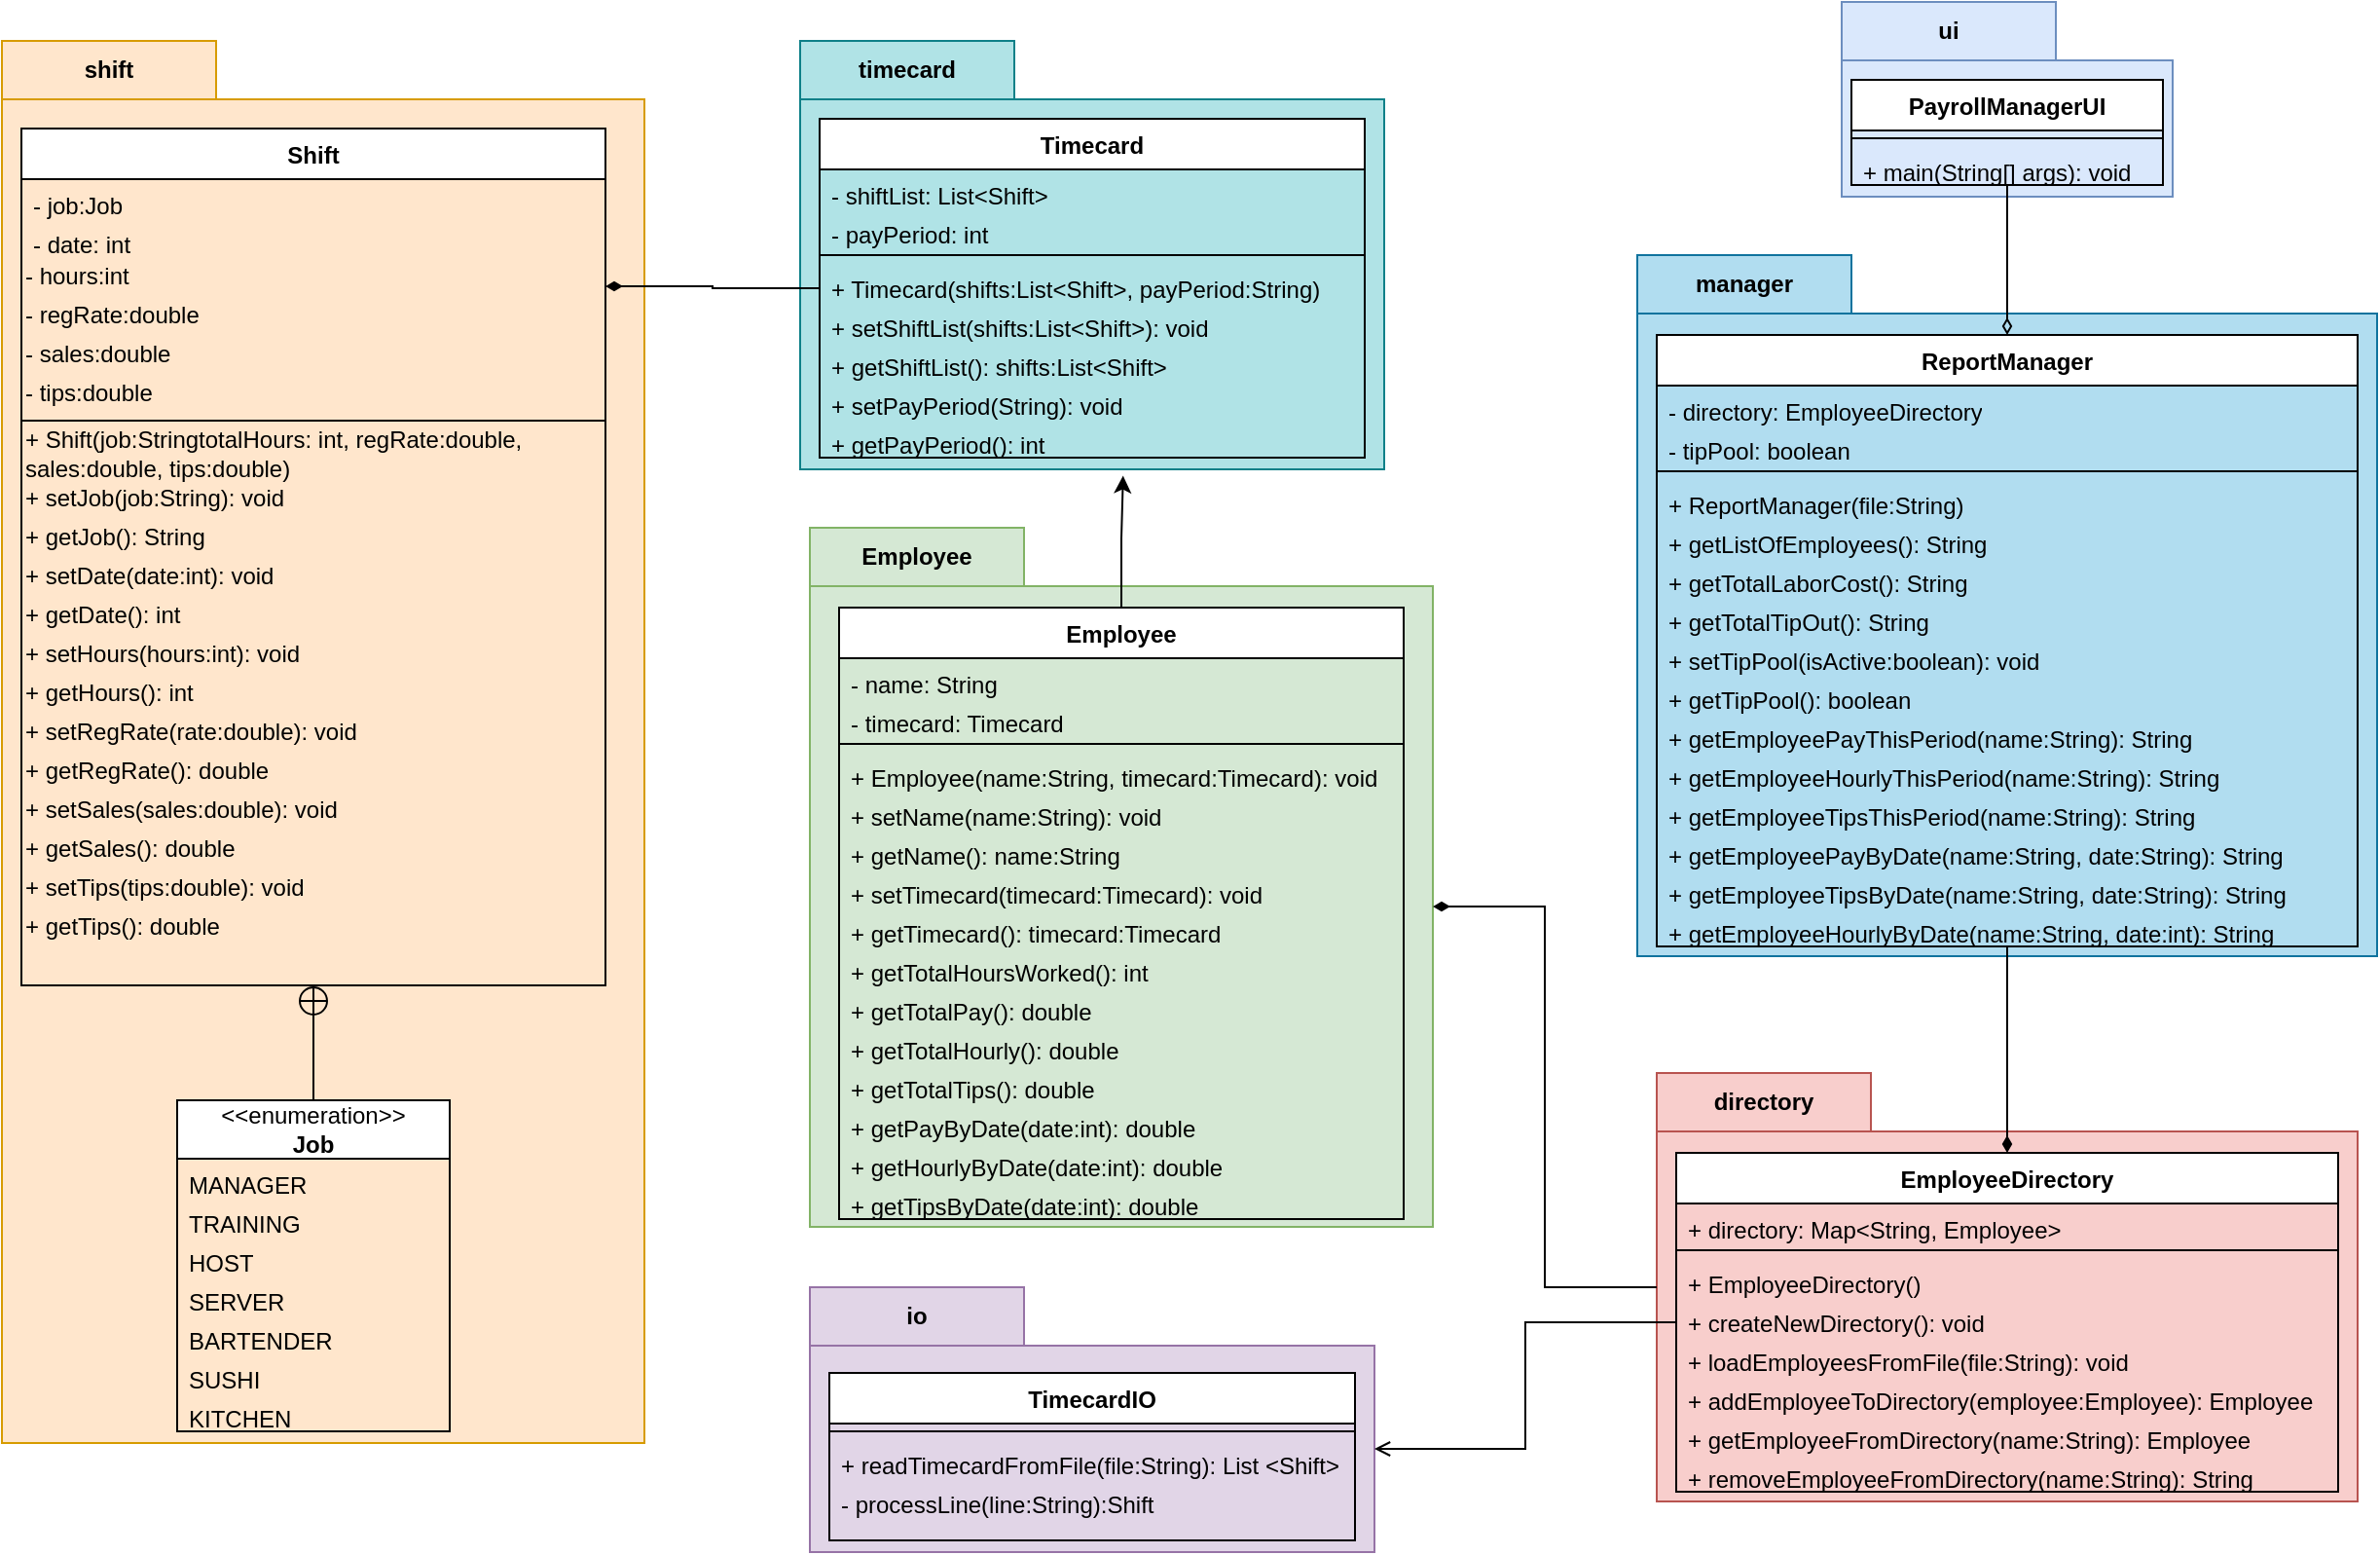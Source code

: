 <mxfile version="26.1.3">
  <diagram id="C5RBs43oDa-KdzZeNtuy" name="Page-1">
    <mxGraphModel grid="1" page="1" gridSize="10" guides="1" tooltips="1" connect="1" arrows="1" fold="1" pageScale="1" pageWidth="1169" pageHeight="827" math="0" shadow="0">
      <root>
        <mxCell id="WIyWlLk6GJQsqaUBKTNV-0" />
        <mxCell id="WIyWlLk6GJQsqaUBKTNV-1" parent="WIyWlLk6GJQsqaUBKTNV-0" />
        <mxCell id="gwBieZVaJKZpb1yfEpAJ-125" value="ui" style="shape=folder;fontStyle=1;tabWidth=110;tabHeight=30;tabPosition=left;html=1;boundedLbl=1;labelInHeader=1;container=1;collapsible=0;recursiveResize=0;whiteSpace=wrap;fillColor=#dae8fc;strokeColor=#6c8ebf;" vertex="1" parent="WIyWlLk6GJQsqaUBKTNV-1">
          <mxGeometry x="955" y="20" width="170" height="100" as="geometry" />
        </mxCell>
        <mxCell id="gwBieZVaJKZpb1yfEpAJ-80" value="PayrollManagerUI" style="swimlane;fontStyle=1;align=center;verticalAlign=top;childLayout=stackLayout;horizontal=1;startSize=26;horizontalStack=0;resizeParent=1;resizeParentMax=0;resizeLast=0;collapsible=1;marginBottom=0;whiteSpace=wrap;html=1;" vertex="1" parent="gwBieZVaJKZpb1yfEpAJ-125">
          <mxGeometry x="5" y="40" width="160" height="54" as="geometry" />
        </mxCell>
        <mxCell id="gwBieZVaJKZpb1yfEpAJ-82" value="" style="line;strokeWidth=1;fillColor=none;align=left;verticalAlign=middle;spacingTop=-1;spacingLeft=3;spacingRight=3;rotatable=0;labelPosition=right;points=[];portConstraint=eastwest;strokeColor=inherit;" vertex="1" parent="gwBieZVaJKZpb1yfEpAJ-80">
          <mxGeometry y="26" width="160" height="8" as="geometry" />
        </mxCell>
        <mxCell id="gwBieZVaJKZpb1yfEpAJ-83" value="+ main(String[] args): void" style="text;strokeColor=none;fillColor=none;align=left;verticalAlign=top;spacingLeft=4;spacingRight=4;overflow=hidden;rotatable=0;points=[[0,0.5],[1,0.5]];portConstraint=eastwest;whiteSpace=wrap;html=1;" vertex="1" parent="gwBieZVaJKZpb1yfEpAJ-80">
          <mxGeometry y="34" width="160" height="20" as="geometry" />
        </mxCell>
        <mxCell id="gwBieZVaJKZpb1yfEpAJ-129" value="manager" style="shape=folder;fontStyle=1;tabWidth=110;tabHeight=30;tabPosition=left;html=1;boundedLbl=1;labelInHeader=1;container=1;collapsible=0;recursiveResize=0;whiteSpace=wrap;fillColor=#b1ddf0;strokeColor=#10739e;" vertex="1" parent="WIyWlLk6GJQsqaUBKTNV-1">
          <mxGeometry x="850" y="150" width="380" height="360" as="geometry" />
        </mxCell>
        <mxCell id="gwBieZVaJKZpb1yfEpAJ-73" value="ReportManager" style="swimlane;fontStyle=1;align=center;verticalAlign=top;childLayout=stackLayout;horizontal=1;startSize=26;horizontalStack=0;resizeParent=1;resizeParentMax=0;resizeLast=0;collapsible=1;marginBottom=0;whiteSpace=wrap;html=1;" vertex="1" parent="gwBieZVaJKZpb1yfEpAJ-129">
          <mxGeometry x="10" y="41" width="360" height="314" as="geometry" />
        </mxCell>
        <mxCell id="gwBieZVaJKZpb1yfEpAJ-74" value="&lt;div&gt;- directory: EmployeeDirectory&lt;/div&gt;" style="text;strokeColor=none;fillColor=none;align=left;verticalAlign=top;spacingLeft=4;spacingRight=4;overflow=hidden;rotatable=0;points=[[0,0.5],[1,0.5]];portConstraint=eastwest;whiteSpace=wrap;html=1;" vertex="1" parent="gwBieZVaJKZpb1yfEpAJ-73">
          <mxGeometry y="26" width="360" height="20" as="geometry" />
        </mxCell>
        <mxCell id="Ush--07SsbvYT54ONtHI-0" value="&lt;div&gt;- tipPool: boolean&lt;/div&gt;" style="text;strokeColor=none;fillColor=none;align=left;verticalAlign=top;spacingLeft=4;spacingRight=4;overflow=hidden;rotatable=0;points=[[0,0.5],[1,0.5]];portConstraint=eastwest;whiteSpace=wrap;html=1;" vertex="1" parent="gwBieZVaJKZpb1yfEpAJ-73">
          <mxGeometry y="46" width="360" height="20" as="geometry" />
        </mxCell>
        <mxCell id="gwBieZVaJKZpb1yfEpAJ-75" value="" style="line;strokeWidth=1;fillColor=none;align=left;verticalAlign=middle;spacingTop=-1;spacingLeft=3;spacingRight=3;rotatable=0;labelPosition=right;points=[];portConstraint=eastwest;strokeColor=inherit;" vertex="1" parent="gwBieZVaJKZpb1yfEpAJ-73">
          <mxGeometry y="66" width="360" height="8" as="geometry" />
        </mxCell>
        <mxCell id="gwBieZVaJKZpb1yfEpAJ-90" value="+ ReportManager(file:String)" style="text;strokeColor=none;fillColor=none;align=left;verticalAlign=top;spacingLeft=4;spacingRight=4;overflow=hidden;rotatable=0;points=[[0,0.5],[1,0.5]];portConstraint=eastwest;whiteSpace=wrap;html=1;" vertex="1" parent="gwBieZVaJKZpb1yfEpAJ-73">
          <mxGeometry y="74" width="360" height="20" as="geometry" />
        </mxCell>
        <mxCell id="gwBieZVaJKZpb1yfEpAJ-76" value="+ getListOfEmployees(): String" style="text;strokeColor=none;fillColor=none;align=left;verticalAlign=top;spacingLeft=4;spacingRight=4;overflow=hidden;rotatable=0;points=[[0,0.5],[1,0.5]];portConstraint=eastwest;whiteSpace=wrap;html=1;" vertex="1" parent="gwBieZVaJKZpb1yfEpAJ-73">
          <mxGeometry y="94" width="360" height="20" as="geometry" />
        </mxCell>
        <mxCell id="gwBieZVaJKZpb1yfEpAJ-110" value="+ getTotalLaborCost(): String" style="text;strokeColor=none;fillColor=none;align=left;verticalAlign=top;spacingLeft=4;spacingRight=4;overflow=hidden;rotatable=0;points=[[0,0.5],[1,0.5]];portConstraint=eastwest;whiteSpace=wrap;html=1;" vertex="1" parent="gwBieZVaJKZpb1yfEpAJ-73">
          <mxGeometry y="114" width="360" height="20" as="geometry" />
        </mxCell>
        <mxCell id="gwBieZVaJKZpb1yfEpAJ-111" value="+ getTotalTipOut(): String" style="text;strokeColor=none;fillColor=none;align=left;verticalAlign=top;spacingLeft=4;spacingRight=4;overflow=hidden;rotatable=0;points=[[0,0.5],[1,0.5]];portConstraint=eastwest;whiteSpace=wrap;html=1;" vertex="1" parent="gwBieZVaJKZpb1yfEpAJ-73">
          <mxGeometry y="134" width="360" height="20" as="geometry" />
        </mxCell>
        <mxCell id="Ush--07SsbvYT54ONtHI-1" value="+ setTipPool(isActive:boolean): void" style="text;strokeColor=none;fillColor=none;align=left;verticalAlign=top;spacingLeft=4;spacingRight=4;overflow=hidden;rotatable=0;points=[[0,0.5],[1,0.5]];portConstraint=eastwest;whiteSpace=wrap;html=1;" vertex="1" parent="gwBieZVaJKZpb1yfEpAJ-73">
          <mxGeometry y="154" width="360" height="20" as="geometry" />
        </mxCell>
        <mxCell id="Ush--07SsbvYT54ONtHI-2" value="+ getTipPool(): boolean" style="text;strokeColor=none;fillColor=none;align=left;verticalAlign=top;spacingLeft=4;spacingRight=4;overflow=hidden;rotatable=0;points=[[0,0.5],[1,0.5]];portConstraint=eastwest;whiteSpace=wrap;html=1;" vertex="1" parent="gwBieZVaJKZpb1yfEpAJ-73">
          <mxGeometry y="174" width="360" height="20" as="geometry" />
        </mxCell>
        <mxCell id="gwBieZVaJKZpb1yfEpAJ-77" value="+ getEmployeePayThisPeriod(name:String): String" style="text;strokeColor=none;fillColor=none;align=left;verticalAlign=top;spacingLeft=4;spacingRight=4;overflow=hidden;rotatable=0;points=[[0,0.5],[1,0.5]];portConstraint=eastwest;whiteSpace=wrap;html=1;" vertex="1" parent="gwBieZVaJKZpb1yfEpAJ-73">
          <mxGeometry y="194" width="360" height="20" as="geometry" />
        </mxCell>
        <mxCell id="gwBieZVaJKZpb1yfEpAJ-78" value="+ getEmployeeHourlyThisPeriod(name:String): String" style="text;strokeColor=none;fillColor=none;align=left;verticalAlign=top;spacingLeft=4;spacingRight=4;overflow=hidden;rotatable=0;points=[[0,0.5],[1,0.5]];portConstraint=eastwest;whiteSpace=wrap;html=1;" vertex="1" parent="gwBieZVaJKZpb1yfEpAJ-73">
          <mxGeometry y="214" width="360" height="20" as="geometry" />
        </mxCell>
        <mxCell id="gwBieZVaJKZpb1yfEpAJ-79" value="+ getEmployeeTipsThisPeriod(name:String): String" style="text;strokeColor=none;fillColor=none;align=left;verticalAlign=top;spacingLeft=4;spacingRight=4;overflow=hidden;rotatable=0;points=[[0,0.5],[1,0.5]];portConstraint=eastwest;whiteSpace=wrap;html=1;" vertex="1" parent="gwBieZVaJKZpb1yfEpAJ-73">
          <mxGeometry y="234" width="360" height="20" as="geometry" />
        </mxCell>
        <mxCell id="gwBieZVaJKZpb1yfEpAJ-112" value="+ getEmployeePayByDate(name:String, date:String): String" style="text;strokeColor=none;fillColor=none;align=left;verticalAlign=top;spacingLeft=4;spacingRight=4;overflow=hidden;rotatable=0;points=[[0,0.5],[1,0.5]];portConstraint=eastwest;whiteSpace=wrap;html=1;" vertex="1" parent="gwBieZVaJKZpb1yfEpAJ-73">
          <mxGeometry y="254" width="360" height="20" as="geometry" />
        </mxCell>
        <mxCell id="gwBieZVaJKZpb1yfEpAJ-113" value="+ getEmployeeTipsByDate(name:String, date:String): String" style="text;strokeColor=none;fillColor=none;align=left;verticalAlign=top;spacingLeft=4;spacingRight=4;overflow=hidden;rotatable=0;points=[[0,0.5],[1,0.5]];portConstraint=eastwest;whiteSpace=wrap;html=1;" vertex="1" parent="gwBieZVaJKZpb1yfEpAJ-73">
          <mxGeometry y="274" width="360" height="20" as="geometry" />
        </mxCell>
        <mxCell id="gwBieZVaJKZpb1yfEpAJ-114" value="+ getEmployeeHourlyByDate(name:String, date:int): String" style="text;strokeColor=none;fillColor=none;align=left;verticalAlign=top;spacingLeft=4;spacingRight=4;overflow=hidden;rotatable=0;points=[[0,0.5],[1,0.5]];portConstraint=eastwest;whiteSpace=wrap;html=1;" vertex="1" parent="gwBieZVaJKZpb1yfEpAJ-73">
          <mxGeometry y="294" width="360" height="20" as="geometry" />
        </mxCell>
        <mxCell id="gwBieZVaJKZpb1yfEpAJ-131" value="io" style="shape=folder;fontStyle=1;tabWidth=110;tabHeight=30;tabPosition=left;html=1;boundedLbl=1;labelInHeader=1;container=1;collapsible=0;recursiveResize=0;whiteSpace=wrap;fillColor=#e1d5e7;strokeColor=#9673a6;" vertex="1" parent="WIyWlLk6GJQsqaUBKTNV-1">
          <mxGeometry x="425" y="680" width="290" height="136" as="geometry" />
        </mxCell>
        <mxCell id="zkfFHV4jXpPFQw0GAbJ--17" value="TimecardIO" style="swimlane;fontStyle=1;align=center;verticalAlign=top;childLayout=stackLayout;horizontal=1;startSize=26;horizontalStack=0;resizeParent=1;resizeLast=0;collapsible=1;marginBottom=0;rounded=0;shadow=0;strokeWidth=1;" vertex="1" parent="gwBieZVaJKZpb1yfEpAJ-131">
          <mxGeometry x="10" y="44" width="270" height="86" as="geometry">
            <mxRectangle x="550" y="140" width="160" height="26" as="alternateBounds" />
          </mxGeometry>
        </mxCell>
        <mxCell id="zkfFHV4jXpPFQw0GAbJ--23" value="" style="line;html=1;strokeWidth=1;align=left;verticalAlign=middle;spacingTop=-1;spacingLeft=3;spacingRight=3;rotatable=0;labelPosition=right;points=[];portConstraint=eastwest;" vertex="1" parent="zkfFHV4jXpPFQw0GAbJ--17">
          <mxGeometry y="26" width="270" height="8" as="geometry" />
        </mxCell>
        <mxCell id="zkfFHV4jXpPFQw0GAbJ--24" value="+ readTimecardFromFile(file:String): List &lt;Shift&gt;" style="text;align=left;verticalAlign=top;spacingLeft=4;spacingRight=4;overflow=hidden;rotatable=0;points=[[0,0.5],[1,0.5]];portConstraint=eastwest;" vertex="1" parent="zkfFHV4jXpPFQw0GAbJ--17">
          <mxGeometry y="34" width="270" height="20" as="geometry" />
        </mxCell>
        <mxCell id="zkfFHV4jXpPFQw0GAbJ--25" value="- processLine(line:String):Shift" style="text;align=left;verticalAlign=top;spacingLeft=4;spacingRight=4;overflow=hidden;rotatable=0;points=[[0,0.5],[1,0.5]];portConstraint=eastwest;" vertex="1" parent="zkfFHV4jXpPFQw0GAbJ--17">
          <mxGeometry y="54" width="270" height="20" as="geometry" />
        </mxCell>
        <mxCell id="gwBieZVaJKZpb1yfEpAJ-135" value="&lt;div&gt;shift&lt;/div&gt;" style="shape=folder;fontStyle=1;tabWidth=110;tabHeight=30;tabPosition=left;html=1;boundedLbl=1;labelInHeader=1;container=1;collapsible=0;recursiveResize=0;whiteSpace=wrap;fillColor=#ffe6cc;strokeColor=#d79b00;" vertex="1" parent="WIyWlLk6GJQsqaUBKTNV-1">
          <mxGeometry x="10" y="40" width="330" height="720" as="geometry" />
        </mxCell>
        <mxCell id="zkfFHV4jXpPFQw0GAbJ--13" value="Shift" style="swimlane;fontStyle=1;align=center;verticalAlign=top;childLayout=stackLayout;horizontal=1;startSize=26;horizontalStack=0;resizeParent=1;resizeLast=0;collapsible=1;marginBottom=0;rounded=0;shadow=0;strokeWidth=1;" vertex="1" parent="gwBieZVaJKZpb1yfEpAJ-135">
          <mxGeometry x="10" y="45" width="300" height="440" as="geometry">
            <mxRectangle x="340" y="380" width="170" height="26" as="alternateBounds" />
          </mxGeometry>
        </mxCell>
        <mxCell id="gwBieZVaJKZpb1yfEpAJ-40" value="- job:Job" style="text;align=left;verticalAlign=top;spacingLeft=4;spacingRight=4;overflow=hidden;rotatable=0;points=[[0,0.5],[1,0.5]];portConstraint=eastwest;" vertex="1" parent="zkfFHV4jXpPFQw0GAbJ--13">
          <mxGeometry y="26" width="300" height="20" as="geometry" />
        </mxCell>
        <mxCell id="zkfFHV4jXpPFQw0GAbJ--14" value="- date: int" style="text;align=left;verticalAlign=top;spacingLeft=4;spacingRight=4;overflow=hidden;rotatable=0;points=[[0,0.5],[1,0.5]];portConstraint=eastwest;" vertex="1" parent="zkfFHV4jXpPFQw0GAbJ--13">
          <mxGeometry y="46" width="300" height="20" as="geometry" />
        </mxCell>
        <mxCell id="gwBieZVaJKZpb1yfEpAJ-23" value="- hours:int" style="text;html=1;align=left;verticalAlign=middle;whiteSpace=wrap;rounded=0;" vertex="1" parent="zkfFHV4jXpPFQw0GAbJ--13">
          <mxGeometry y="66" width="300" height="20" as="geometry" />
        </mxCell>
        <mxCell id="gwBieZVaJKZpb1yfEpAJ-20" value="- regRate:double" style="text;html=1;align=left;verticalAlign=middle;whiteSpace=wrap;rounded=0;" vertex="1" parent="zkfFHV4jXpPFQw0GAbJ--13">
          <mxGeometry y="86" width="300" height="20" as="geometry" />
        </mxCell>
        <mxCell id="gwBieZVaJKZpb1yfEpAJ-24" value="- sales:double" style="text;html=1;align=left;verticalAlign=middle;whiteSpace=wrap;rounded=0;" vertex="1" parent="zkfFHV4jXpPFQw0GAbJ--13">
          <mxGeometry y="106" width="300" height="20" as="geometry" />
        </mxCell>
        <mxCell id="gwBieZVaJKZpb1yfEpAJ-25" value="- tips:double" style="text;html=1;align=left;verticalAlign=middle;whiteSpace=wrap;rounded=0;" vertex="1" parent="zkfFHV4jXpPFQw0GAbJ--13">
          <mxGeometry y="126" width="300" height="20" as="geometry" />
        </mxCell>
        <mxCell id="zkfFHV4jXpPFQw0GAbJ--15" value="" style="line;html=1;strokeWidth=1;align=left;verticalAlign=middle;spacingTop=-1;spacingLeft=3;spacingRight=3;rotatable=0;labelPosition=right;points=[];portConstraint=eastwest;" vertex="1" parent="zkfFHV4jXpPFQw0GAbJ--13">
          <mxGeometry y="146" width="300" height="8" as="geometry" />
        </mxCell>
        <mxCell id="gwBieZVaJKZpb1yfEpAJ-26" value="&lt;div align=&quot;left&quot;&gt;+ Shift(job:StringtotalHours: int, regRate:double, sales:double, tips:double)&lt;/div&gt;" style="text;html=1;align=left;verticalAlign=middle;whiteSpace=wrap;rounded=0;" vertex="1" parent="zkfFHV4jXpPFQw0GAbJ--13">
          <mxGeometry y="154" width="300" height="26" as="geometry" />
        </mxCell>
        <mxCell id="gwBieZVaJKZpb1yfEpAJ-27" value="+ setJob(job:String): void" style="text;html=1;align=left;verticalAlign=middle;whiteSpace=wrap;rounded=0;" vertex="1" parent="zkfFHV4jXpPFQw0GAbJ--13">
          <mxGeometry y="180" width="300" height="20" as="geometry" />
        </mxCell>
        <mxCell id="gwBieZVaJKZpb1yfEpAJ-28" value="+ getJob(): String" style="text;html=1;align=left;verticalAlign=middle;whiteSpace=wrap;rounded=0;" vertex="1" parent="zkfFHV4jXpPFQw0GAbJ--13">
          <mxGeometry y="200" width="300" height="20" as="geometry" />
        </mxCell>
        <mxCell id="gwBieZVaJKZpb1yfEpAJ-35" value="+ setDate(date:int): void" style="text;html=1;align=left;verticalAlign=middle;whiteSpace=wrap;rounded=0;" vertex="1" parent="zkfFHV4jXpPFQw0GAbJ--13">
          <mxGeometry y="220" width="300" height="20" as="geometry" />
        </mxCell>
        <mxCell id="gwBieZVaJKZpb1yfEpAJ-36" value="+ getDate(): int" style="text;html=1;align=left;verticalAlign=middle;whiteSpace=wrap;rounded=0;" vertex="1" parent="zkfFHV4jXpPFQw0GAbJ--13">
          <mxGeometry y="240" width="300" height="20" as="geometry" />
        </mxCell>
        <mxCell id="gwBieZVaJKZpb1yfEpAJ-29" value="+ setHours(hours:int): void" style="text;html=1;align=left;verticalAlign=middle;whiteSpace=wrap;rounded=0;" vertex="1" parent="zkfFHV4jXpPFQw0GAbJ--13">
          <mxGeometry y="260" width="300" height="20" as="geometry" />
        </mxCell>
        <mxCell id="gwBieZVaJKZpb1yfEpAJ-30" value="+ getHours(): int" style="text;html=1;align=left;verticalAlign=middle;whiteSpace=wrap;rounded=0;" vertex="1" parent="zkfFHV4jXpPFQw0GAbJ--13">
          <mxGeometry y="280" width="300" height="20" as="geometry" />
        </mxCell>
        <mxCell id="gwBieZVaJKZpb1yfEpAJ-31" value="+ setRegRate(rate:double): void" style="text;html=1;align=left;verticalAlign=middle;whiteSpace=wrap;rounded=0;" vertex="1" parent="zkfFHV4jXpPFQw0GAbJ--13">
          <mxGeometry y="300" width="300" height="20" as="geometry" />
        </mxCell>
        <mxCell id="gwBieZVaJKZpb1yfEpAJ-32" value="+ getRegRate(): double" style="text;html=1;align=left;verticalAlign=middle;whiteSpace=wrap;rounded=0;" vertex="1" parent="zkfFHV4jXpPFQw0GAbJ--13">
          <mxGeometry y="320" width="300" height="20" as="geometry" />
        </mxCell>
        <mxCell id="gwBieZVaJKZpb1yfEpAJ-33" value="+ setSales(sales:double): void" style="text;html=1;align=left;verticalAlign=middle;whiteSpace=wrap;rounded=0;" vertex="1" parent="zkfFHV4jXpPFQw0GAbJ--13">
          <mxGeometry y="340" width="300" height="20" as="geometry" />
        </mxCell>
        <mxCell id="gwBieZVaJKZpb1yfEpAJ-37" value="+ getSales(): double" style="text;html=1;align=left;verticalAlign=middle;whiteSpace=wrap;rounded=0;" vertex="1" parent="zkfFHV4jXpPFQw0GAbJ--13">
          <mxGeometry y="360" width="300" height="20" as="geometry" />
        </mxCell>
        <mxCell id="gwBieZVaJKZpb1yfEpAJ-38" value="+ setTips(tips:double): void" style="text;html=1;align=left;verticalAlign=middle;whiteSpace=wrap;rounded=0;" vertex="1" parent="zkfFHV4jXpPFQw0GAbJ--13">
          <mxGeometry y="380" width="300" height="20" as="geometry" />
        </mxCell>
        <mxCell id="gwBieZVaJKZpb1yfEpAJ-39" value="+ getTips(): double" style="text;html=1;align=left;verticalAlign=middle;whiteSpace=wrap;rounded=0;" vertex="1" parent="zkfFHV4jXpPFQw0GAbJ--13">
          <mxGeometry y="400" width="300" height="20" as="geometry" />
        </mxCell>
        <mxCell id="gwBieZVaJKZpb1yfEpAJ-163" style="edgeStyle=orthogonalEdgeStyle;rounded=0;orthogonalLoop=1;jettySize=auto;html=1;entryX=0.5;entryY=1;entryDx=0;entryDy=0;endArrow=circlePlus;endFill=0;" edge="1" parent="gwBieZVaJKZpb1yfEpAJ-135" source="gwBieZVaJKZpb1yfEpAJ-41" target="zkfFHV4jXpPFQw0GAbJ--13">
          <mxGeometry relative="1" as="geometry" />
        </mxCell>
        <mxCell id="gwBieZVaJKZpb1yfEpAJ-41" value="&lt;div&gt;&lt;font&gt;&amp;lt;&amp;lt;enumeration&amp;gt;&amp;gt;&lt;/font&gt;&lt;/div&gt;&lt;div&gt;&lt;font&gt;&lt;b&gt;Job&lt;/b&gt;&lt;/font&gt;&lt;/div&gt;" style="swimlane;fontStyle=0;childLayout=stackLayout;horizontal=1;startSize=30;horizontalStack=0;resizeParent=1;resizeParentMax=0;resizeLast=0;collapsible=1;marginBottom=0;whiteSpace=wrap;html=1;" vertex="1" parent="gwBieZVaJKZpb1yfEpAJ-135">
          <mxGeometry x="90" y="544" width="140" height="170" as="geometry" />
        </mxCell>
        <mxCell id="gwBieZVaJKZpb1yfEpAJ-48" value="MANAGER" style="text;strokeColor=none;fillColor=none;align=left;verticalAlign=top;spacingLeft=4;spacingRight=4;overflow=hidden;rotatable=0;points=[[0,0.5],[1,0.5]];portConstraint=eastwest;whiteSpace=wrap;html=1;" vertex="1" parent="gwBieZVaJKZpb1yfEpAJ-41">
          <mxGeometry y="30" width="140" height="20" as="geometry" />
        </mxCell>
        <mxCell id="gwBieZVaJKZpb1yfEpAJ-42" value="TRAINING" style="text;strokeColor=none;fillColor=none;align=left;verticalAlign=top;spacingLeft=4;spacingRight=4;overflow=hidden;rotatable=0;points=[[0,0.5],[1,0.5]];portConstraint=eastwest;whiteSpace=wrap;html=1;" vertex="1" parent="gwBieZVaJKZpb1yfEpAJ-41">
          <mxGeometry y="50" width="140" height="20" as="geometry" />
        </mxCell>
        <mxCell id="gwBieZVaJKZpb1yfEpAJ-43" value="HOST" style="text;strokeColor=none;fillColor=none;align=left;verticalAlign=top;spacingLeft=4;spacingRight=4;overflow=hidden;rotatable=0;points=[[0,0.5],[1,0.5]];portConstraint=eastwest;whiteSpace=wrap;html=1;" vertex="1" parent="gwBieZVaJKZpb1yfEpAJ-41">
          <mxGeometry y="70" width="140" height="20" as="geometry" />
        </mxCell>
        <mxCell id="gwBieZVaJKZpb1yfEpAJ-44" value="SERVER" style="text;strokeColor=none;fillColor=none;align=left;verticalAlign=top;spacingLeft=4;spacingRight=4;overflow=hidden;rotatable=0;points=[[0,0.5],[1,0.5]];portConstraint=eastwest;whiteSpace=wrap;html=1;" vertex="1" parent="gwBieZVaJKZpb1yfEpAJ-41">
          <mxGeometry y="90" width="140" height="20" as="geometry" />
        </mxCell>
        <mxCell id="gwBieZVaJKZpb1yfEpAJ-45" value="BARTENDER" style="text;strokeColor=none;fillColor=none;align=left;verticalAlign=top;spacingLeft=4;spacingRight=4;overflow=hidden;rotatable=0;points=[[0,0.5],[1,0.5]];portConstraint=eastwest;whiteSpace=wrap;html=1;" vertex="1" parent="gwBieZVaJKZpb1yfEpAJ-41">
          <mxGeometry y="110" width="140" height="20" as="geometry" />
        </mxCell>
        <mxCell id="gwBieZVaJKZpb1yfEpAJ-46" value="SUSHI" style="text;strokeColor=none;fillColor=none;align=left;verticalAlign=top;spacingLeft=4;spacingRight=4;overflow=hidden;rotatable=0;points=[[0,0.5],[1,0.5]];portConstraint=eastwest;whiteSpace=wrap;html=1;" vertex="1" parent="gwBieZVaJKZpb1yfEpAJ-41">
          <mxGeometry y="130" width="140" height="20" as="geometry" />
        </mxCell>
        <mxCell id="gwBieZVaJKZpb1yfEpAJ-47" value="KITCHEN" style="text;strokeColor=none;fillColor=none;align=left;verticalAlign=top;spacingLeft=4;spacingRight=4;overflow=hidden;rotatable=0;points=[[0,0.5],[1,0.5]];portConstraint=eastwest;whiteSpace=wrap;html=1;" vertex="1" parent="gwBieZVaJKZpb1yfEpAJ-41">
          <mxGeometry y="150" width="140" height="20" as="geometry" />
        </mxCell>
        <mxCell id="gwBieZVaJKZpb1yfEpAJ-159" value="directory" style="shape=folder;fontStyle=1;tabWidth=110;tabHeight=30;tabPosition=left;html=1;boundedLbl=1;labelInHeader=1;container=1;collapsible=0;recursiveResize=0;whiteSpace=wrap;fillColor=#f8cecc;strokeColor=#b85450;" vertex="1" parent="WIyWlLk6GJQsqaUBKTNV-1">
          <mxGeometry x="860" y="570" width="360" height="220" as="geometry" />
        </mxCell>
        <mxCell id="gwBieZVaJKZpb1yfEpAJ-138" value="EmployeeDirectory" style="swimlane;fontStyle=1;align=center;verticalAlign=top;childLayout=stackLayout;horizontal=1;startSize=26;horizontalStack=0;resizeParent=1;resizeParentMax=0;resizeLast=0;collapsible=1;marginBottom=0;whiteSpace=wrap;html=1;" vertex="1" parent="gwBieZVaJKZpb1yfEpAJ-159">
          <mxGeometry x="10" y="41" width="340" height="174" as="geometry" />
        </mxCell>
        <mxCell id="gwBieZVaJKZpb1yfEpAJ-139" value="+ directory: Map&amp;lt;String, Employee&amp;gt;" style="text;strokeColor=none;fillColor=none;align=left;verticalAlign=top;spacingLeft=4;spacingRight=4;overflow=hidden;rotatable=0;points=[[0,0.5],[1,0.5]];portConstraint=eastwest;whiteSpace=wrap;html=1;" vertex="1" parent="gwBieZVaJKZpb1yfEpAJ-138">
          <mxGeometry y="26" width="340" height="20" as="geometry" />
        </mxCell>
        <mxCell id="gwBieZVaJKZpb1yfEpAJ-140" value="" style="line;strokeWidth=1;fillColor=none;align=left;verticalAlign=middle;spacingTop=-1;spacingLeft=3;spacingRight=3;rotatable=0;labelPosition=right;points=[];portConstraint=eastwest;strokeColor=inherit;" vertex="1" parent="gwBieZVaJKZpb1yfEpAJ-138">
          <mxGeometry y="46" width="340" height="8" as="geometry" />
        </mxCell>
        <mxCell id="gwBieZVaJKZpb1yfEpAJ-141" value="&lt;div&gt;+ EmployeeDirectory()&lt;/div&gt;" style="text;strokeColor=none;fillColor=none;align=left;verticalAlign=top;spacingLeft=4;spacingRight=4;overflow=hidden;rotatable=0;points=[[0,0.5],[1,0.5]];portConstraint=eastwest;whiteSpace=wrap;html=1;" vertex="1" parent="gwBieZVaJKZpb1yfEpAJ-138">
          <mxGeometry y="54" width="340" height="20" as="geometry" />
        </mxCell>
        <mxCell id="gwBieZVaJKZpb1yfEpAJ-142" value="&lt;div&gt;+ createNewDirectory(): void&lt;/div&gt;" style="text;strokeColor=none;fillColor=none;align=left;verticalAlign=top;spacingLeft=4;spacingRight=4;overflow=hidden;rotatable=0;points=[[0,0.5],[1,0.5]];portConstraint=eastwest;whiteSpace=wrap;html=1;" vertex="1" parent="gwBieZVaJKZpb1yfEpAJ-138">
          <mxGeometry y="74" width="340" height="20" as="geometry" />
        </mxCell>
        <mxCell id="gwBieZVaJKZpb1yfEpAJ-143" value="&lt;div&gt;+ loadEmployeesFromFile(file:String): void&lt;/div&gt;" style="text;strokeColor=none;fillColor=none;align=left;verticalAlign=top;spacingLeft=4;spacingRight=4;overflow=hidden;rotatable=0;points=[[0,0.5],[1,0.5]];portConstraint=eastwest;whiteSpace=wrap;html=1;" vertex="1" parent="gwBieZVaJKZpb1yfEpAJ-138">
          <mxGeometry y="94" width="340" height="20" as="geometry" />
        </mxCell>
        <mxCell id="gwBieZVaJKZpb1yfEpAJ-144" value="&lt;div&gt;+ addEmployeeToDirectory(employee:Employee): Employee&lt;/div&gt;" style="text;strokeColor=none;fillColor=none;align=left;verticalAlign=top;spacingLeft=4;spacingRight=4;overflow=hidden;rotatable=0;points=[[0,0.5],[1,0.5]];portConstraint=eastwest;whiteSpace=wrap;html=1;" vertex="1" parent="gwBieZVaJKZpb1yfEpAJ-138">
          <mxGeometry y="114" width="340" height="20" as="geometry" />
        </mxCell>
        <mxCell id="gwBieZVaJKZpb1yfEpAJ-147" value="&lt;div&gt;+ getEmployeeFromDirectory(name:String): Employee&lt;/div&gt;" style="text;strokeColor=none;fillColor=none;align=left;verticalAlign=top;spacingLeft=4;spacingRight=4;overflow=hidden;rotatable=0;points=[[0,0.5],[1,0.5]];portConstraint=eastwest;whiteSpace=wrap;html=1;" vertex="1" parent="gwBieZVaJKZpb1yfEpAJ-138">
          <mxGeometry y="134" width="340" height="20" as="geometry" />
        </mxCell>
        <mxCell id="gwBieZVaJKZpb1yfEpAJ-145" value="&lt;div&gt;+ removeEmployeeFromDirectory(name:String): String&lt;/div&gt;" style="text;strokeColor=none;fillColor=none;align=left;verticalAlign=top;spacingLeft=4;spacingRight=4;overflow=hidden;rotatable=0;points=[[0,0.5],[1,0.5]];portConstraint=eastwest;whiteSpace=wrap;html=1;" vertex="1" parent="gwBieZVaJKZpb1yfEpAJ-138">
          <mxGeometry y="154" width="340" height="20" as="geometry" />
        </mxCell>
        <mxCell id="gwBieZVaJKZpb1yfEpAJ-161" value="timecard" style="shape=folder;fontStyle=1;tabWidth=110;tabHeight=30;tabPosition=left;html=1;boundedLbl=1;labelInHeader=1;container=1;collapsible=0;recursiveResize=0;whiteSpace=wrap;fillColor=#b0e3e6;strokeColor=#0e8088;" vertex="1" parent="WIyWlLk6GJQsqaUBKTNV-1">
          <mxGeometry x="420" y="40" width="300" height="220" as="geometry" />
        </mxCell>
        <mxCell id="gwBieZVaJKZpb1yfEpAJ-57" value="Timecard" style="swimlane;fontStyle=1;align=center;verticalAlign=top;childLayout=stackLayout;horizontal=1;startSize=26;horizontalStack=0;resizeParent=1;resizeParentMax=0;resizeLast=0;collapsible=1;marginBottom=0;whiteSpace=wrap;html=1;" vertex="1" parent="gwBieZVaJKZpb1yfEpAJ-161">
          <mxGeometry x="10" y="40" width="280" height="174" as="geometry" />
        </mxCell>
        <mxCell id="gwBieZVaJKZpb1yfEpAJ-58" value="&lt;div&gt;- shiftList: List&amp;lt;Shift&amp;gt;&lt;/div&gt;" style="text;strokeColor=none;fillColor=none;align=left;verticalAlign=top;spacingLeft=4;spacingRight=4;overflow=hidden;rotatable=0;points=[[0,0.5],[1,0.5]];portConstraint=eastwest;whiteSpace=wrap;html=1;" vertex="1" parent="gwBieZVaJKZpb1yfEpAJ-57">
          <mxGeometry y="26" width="280" height="20" as="geometry" />
        </mxCell>
        <mxCell id="gwBieZVaJKZpb1yfEpAJ-100" value="&lt;div&gt;- payPeriod: int&lt;/div&gt;" style="text;strokeColor=none;fillColor=none;align=left;verticalAlign=top;spacingLeft=4;spacingRight=4;overflow=hidden;rotatable=0;points=[[0,0.5],[1,0.5]];portConstraint=eastwest;whiteSpace=wrap;html=1;" vertex="1" parent="gwBieZVaJKZpb1yfEpAJ-57">
          <mxGeometry y="46" width="280" height="20" as="geometry" />
        </mxCell>
        <mxCell id="gwBieZVaJKZpb1yfEpAJ-59" value="" style="line;strokeWidth=1;fillColor=none;align=left;verticalAlign=middle;spacingTop=-1;spacingLeft=3;spacingRight=3;rotatable=0;labelPosition=right;points=[];portConstraint=eastwest;strokeColor=inherit;" vertex="1" parent="gwBieZVaJKZpb1yfEpAJ-57">
          <mxGeometry y="66" width="280" height="8" as="geometry" />
        </mxCell>
        <mxCell id="gwBieZVaJKZpb1yfEpAJ-60" value="&lt;div&gt;+ Timecard(shifts:List&amp;lt;Shift&amp;gt;, payPeriod:String)&lt;/div&gt;" style="text;strokeColor=none;fillColor=none;align=left;verticalAlign=top;spacingLeft=4;spacingRight=4;overflow=hidden;rotatable=0;points=[[0,0.5],[1,0.5]];portConstraint=eastwest;whiteSpace=wrap;html=1;" vertex="1" parent="gwBieZVaJKZpb1yfEpAJ-57">
          <mxGeometry y="74" width="280" height="20" as="geometry" />
        </mxCell>
        <mxCell id="gwBieZVaJKZpb1yfEpAJ-61" value="&lt;div&gt;+ setShiftList(shifts:List&amp;lt;Shift&amp;gt;): void&lt;/div&gt;" style="text;strokeColor=none;fillColor=none;align=left;verticalAlign=top;spacingLeft=4;spacingRight=4;overflow=hidden;rotatable=0;points=[[0,0.5],[1,0.5]];portConstraint=eastwest;whiteSpace=wrap;html=1;" vertex="1" parent="gwBieZVaJKZpb1yfEpAJ-57">
          <mxGeometry y="94" width="280" height="20" as="geometry" />
        </mxCell>
        <mxCell id="gwBieZVaJKZpb1yfEpAJ-62" value="&lt;div&gt;+ getShiftList(): shifts:List&amp;lt;Shift&amp;gt;&lt;/div&gt;" style="text;strokeColor=none;fillColor=none;align=left;verticalAlign=top;spacingLeft=4;spacingRight=4;overflow=hidden;rotatable=0;points=[[0,0.5],[1,0.5]];portConstraint=eastwest;whiteSpace=wrap;html=1;" vertex="1" parent="gwBieZVaJKZpb1yfEpAJ-57">
          <mxGeometry y="114" width="280" height="20" as="geometry" />
        </mxCell>
        <mxCell id="gwBieZVaJKZpb1yfEpAJ-102" value="&lt;div&gt;+ setPayPeriod(String): void&lt;/div&gt;" style="text;strokeColor=none;fillColor=none;align=left;verticalAlign=top;spacingLeft=4;spacingRight=4;overflow=hidden;rotatable=0;points=[[0,0.5],[1,0.5]];portConstraint=eastwest;whiteSpace=wrap;html=1;" vertex="1" parent="gwBieZVaJKZpb1yfEpAJ-57">
          <mxGeometry y="134" width="280" height="20" as="geometry" />
        </mxCell>
        <mxCell id="gwBieZVaJKZpb1yfEpAJ-101" value="&lt;div&gt;+ getPayPeriod(): int&lt;/div&gt;" style="text;strokeColor=none;fillColor=none;align=left;verticalAlign=top;spacingLeft=4;spacingRight=4;overflow=hidden;rotatable=0;points=[[0,0.5],[1,0.5]];portConstraint=eastwest;whiteSpace=wrap;html=1;" vertex="1" parent="gwBieZVaJKZpb1yfEpAJ-57">
          <mxGeometry y="154" width="280" height="20" as="geometry" />
        </mxCell>
        <mxCell id="gwBieZVaJKZpb1yfEpAJ-164" value="Employee" style="shape=folder;fontStyle=1;tabWidth=110;tabHeight=30;tabPosition=left;html=1;boundedLbl=1;labelInHeader=1;container=1;collapsible=0;recursiveResize=0;whiteSpace=wrap;fillColor=#d5e8d4;strokeColor=#82b366;" vertex="1" parent="WIyWlLk6GJQsqaUBKTNV-1">
          <mxGeometry x="425" y="290" width="320" height="359" as="geometry" />
        </mxCell>
        <mxCell id="gwBieZVaJKZpb1yfEpAJ-64" value="Employee" style="swimlane;fontStyle=1;align=center;verticalAlign=top;childLayout=stackLayout;horizontal=1;startSize=26;horizontalStack=0;resizeParent=1;resizeParentMax=0;resizeLast=0;collapsible=1;marginBottom=0;whiteSpace=wrap;html=1;" vertex="1" parent="gwBieZVaJKZpb1yfEpAJ-164">
          <mxGeometry x="15" y="41" width="290" height="314" as="geometry" />
        </mxCell>
        <mxCell id="gwBieZVaJKZpb1yfEpAJ-92" value="&lt;div&gt;- name: String&lt;/div&gt;" style="text;strokeColor=none;fillColor=none;align=left;verticalAlign=top;spacingLeft=4;spacingRight=4;overflow=hidden;rotatable=0;points=[[0,0.5],[1,0.5]];portConstraint=eastwest;whiteSpace=wrap;html=1;" vertex="1" parent="gwBieZVaJKZpb1yfEpAJ-64">
          <mxGeometry y="26" width="290" height="20" as="geometry" />
        </mxCell>
        <mxCell id="gwBieZVaJKZpb1yfEpAJ-65" value="&lt;div&gt;- timecard: Timecard&lt;/div&gt;" style="text;strokeColor=none;fillColor=none;align=left;verticalAlign=top;spacingLeft=4;spacingRight=4;overflow=hidden;rotatable=0;points=[[0,0.5],[1,0.5]];portConstraint=eastwest;whiteSpace=wrap;html=1;" vertex="1" parent="gwBieZVaJKZpb1yfEpAJ-64">
          <mxGeometry y="46" width="290" height="20" as="geometry" />
        </mxCell>
        <mxCell id="gwBieZVaJKZpb1yfEpAJ-66" value="" style="line;strokeWidth=1;fillColor=none;align=left;verticalAlign=middle;spacingTop=-1;spacingLeft=3;spacingRight=3;rotatable=0;labelPosition=right;points=[];portConstraint=eastwest;strokeColor=inherit;" vertex="1" parent="gwBieZVaJKZpb1yfEpAJ-64">
          <mxGeometry y="66" width="290" height="8" as="geometry" />
        </mxCell>
        <mxCell id="gwBieZVaJKZpb1yfEpAJ-93" value="+ Employee(name:String, timecard:Timecard): void" style="text;strokeColor=none;fillColor=none;align=left;verticalAlign=top;spacingLeft=4;spacingRight=4;overflow=hidden;rotatable=0;points=[[0,0.5],[1,0.5]];portConstraint=eastwest;whiteSpace=wrap;html=1;" vertex="1" parent="gwBieZVaJKZpb1yfEpAJ-64">
          <mxGeometry y="74" width="290" height="20" as="geometry" />
        </mxCell>
        <mxCell id="gwBieZVaJKZpb1yfEpAJ-99" value="+ setName(name:String): void" style="text;strokeColor=none;fillColor=none;align=left;verticalAlign=top;spacingLeft=4;spacingRight=4;overflow=hidden;rotatable=0;points=[[0,0.5],[1,0.5]];portConstraint=eastwest;whiteSpace=wrap;html=1;" vertex="1" parent="gwBieZVaJKZpb1yfEpAJ-64">
          <mxGeometry y="94" width="290" height="20" as="geometry" />
        </mxCell>
        <mxCell id="gwBieZVaJKZpb1yfEpAJ-94" value="+ getName(): name:String" style="text;strokeColor=none;fillColor=none;align=left;verticalAlign=top;spacingLeft=4;spacingRight=4;overflow=hidden;rotatable=0;points=[[0,0.5],[1,0.5]];portConstraint=eastwest;whiteSpace=wrap;html=1;" vertex="1" parent="gwBieZVaJKZpb1yfEpAJ-64">
          <mxGeometry y="114" width="290" height="20" as="geometry" />
        </mxCell>
        <mxCell id="gwBieZVaJKZpb1yfEpAJ-67" value="+ setTimecard(timecard:Timecard): void" style="text;strokeColor=none;fillColor=none;align=left;verticalAlign=top;spacingLeft=4;spacingRight=4;overflow=hidden;rotatable=0;points=[[0,0.5],[1,0.5]];portConstraint=eastwest;whiteSpace=wrap;html=1;" vertex="1" parent="gwBieZVaJKZpb1yfEpAJ-64">
          <mxGeometry y="134" width="290" height="20" as="geometry" />
        </mxCell>
        <mxCell id="gwBieZVaJKZpb1yfEpAJ-72" value="&lt;div&gt;+ getTimecard(): timecard:Timecard&lt;/div&gt;" style="text;strokeColor=none;fillColor=none;align=left;verticalAlign=top;spacingLeft=4;spacingRight=4;overflow=hidden;rotatable=0;points=[[0,0.5],[1,0.5]];portConstraint=eastwest;whiteSpace=wrap;html=1;" vertex="1" parent="gwBieZVaJKZpb1yfEpAJ-64">
          <mxGeometry y="154" width="290" height="20" as="geometry" />
        </mxCell>
        <mxCell id="gwBieZVaJKZpb1yfEpAJ-95" value="&lt;div&gt;+ getTotalHoursWorked(): int&lt;/div&gt;" style="text;strokeColor=none;fillColor=none;align=left;verticalAlign=top;spacingLeft=4;spacingRight=4;overflow=hidden;rotatable=0;points=[[0,0.5],[1,0.5]];portConstraint=eastwest;whiteSpace=wrap;html=1;" vertex="1" parent="gwBieZVaJKZpb1yfEpAJ-64">
          <mxGeometry y="174" width="290" height="20" as="geometry" />
        </mxCell>
        <mxCell id="gwBieZVaJKZpb1yfEpAJ-96" value="&lt;div&gt;+ getTotalPay(): double&lt;/div&gt;" style="text;strokeColor=none;fillColor=none;align=left;verticalAlign=top;spacingLeft=4;spacingRight=4;overflow=hidden;rotatable=0;points=[[0,0.5],[1,0.5]];portConstraint=eastwest;whiteSpace=wrap;html=1;" vertex="1" parent="gwBieZVaJKZpb1yfEpAJ-64">
          <mxGeometry y="194" width="290" height="20" as="geometry" />
        </mxCell>
        <mxCell id="gwBieZVaJKZpb1yfEpAJ-97" value="&lt;div&gt;+ getTotalHourly(): double&lt;/div&gt;" style="text;strokeColor=none;fillColor=none;align=left;verticalAlign=top;spacingLeft=4;spacingRight=4;overflow=hidden;rotatable=0;points=[[0,0.5],[1,0.5]];portConstraint=eastwest;whiteSpace=wrap;html=1;" vertex="1" parent="gwBieZVaJKZpb1yfEpAJ-64">
          <mxGeometry y="214" width="290" height="20" as="geometry" />
        </mxCell>
        <mxCell id="gwBieZVaJKZpb1yfEpAJ-104" value="&lt;div&gt;+ getTotalTips(): double&lt;/div&gt;" style="text;strokeColor=none;fillColor=none;align=left;verticalAlign=top;spacingLeft=4;spacingRight=4;overflow=hidden;rotatable=0;points=[[0,0.5],[1,0.5]];portConstraint=eastwest;whiteSpace=wrap;html=1;" vertex="1" parent="gwBieZVaJKZpb1yfEpAJ-64">
          <mxGeometry y="234" width="290" height="20" as="geometry" />
        </mxCell>
        <mxCell id="gwBieZVaJKZpb1yfEpAJ-105" value="&lt;div&gt;+ getPayByDate(date:int): double&lt;/div&gt;" style="text;strokeColor=none;fillColor=none;align=left;verticalAlign=top;spacingLeft=4;spacingRight=4;overflow=hidden;rotatable=0;points=[[0,0.5],[1,0.5]];portConstraint=eastwest;whiteSpace=wrap;html=1;" vertex="1" parent="gwBieZVaJKZpb1yfEpAJ-64">
          <mxGeometry y="254" width="290" height="20" as="geometry" />
        </mxCell>
        <mxCell id="gwBieZVaJKZpb1yfEpAJ-106" value="&lt;div&gt;+ getHourlyByDate(date:int): double&lt;/div&gt;" style="text;strokeColor=none;fillColor=none;align=left;verticalAlign=top;spacingLeft=4;spacingRight=4;overflow=hidden;rotatable=0;points=[[0,0.5],[1,0.5]];portConstraint=eastwest;whiteSpace=wrap;html=1;" vertex="1" parent="gwBieZVaJKZpb1yfEpAJ-64">
          <mxGeometry y="274" width="290" height="20" as="geometry" />
        </mxCell>
        <mxCell id="gwBieZVaJKZpb1yfEpAJ-107" value="&lt;div&gt;+ getTipsByDate(date:int): double&lt;/div&gt;" style="text;strokeColor=none;fillColor=none;align=left;verticalAlign=top;spacingLeft=4;spacingRight=4;overflow=hidden;rotatable=0;points=[[0,0.5],[1,0.5]];portConstraint=eastwest;whiteSpace=wrap;html=1;" vertex="1" parent="gwBieZVaJKZpb1yfEpAJ-64">
          <mxGeometry y="294" width="290" height="20" as="geometry" />
        </mxCell>
        <mxCell id="gwBieZVaJKZpb1yfEpAJ-171" style="edgeStyle=orthogonalEdgeStyle;rounded=0;orthogonalLoop=1;jettySize=auto;html=1;entryX=0.5;entryY=0;entryDx=0;entryDy=0;endArrow=diamondThin;endFill=0;" edge="1" parent="WIyWlLk6GJQsqaUBKTNV-1" source="gwBieZVaJKZpb1yfEpAJ-80" target="gwBieZVaJKZpb1yfEpAJ-73">
          <mxGeometry relative="1" as="geometry" />
        </mxCell>
        <mxCell id="gwBieZVaJKZpb1yfEpAJ-172" style="edgeStyle=orthogonalEdgeStyle;rounded=0;orthogonalLoop=1;jettySize=auto;html=1;entryX=0.5;entryY=0;entryDx=0;entryDy=0;endArrow=diamondThin;endFill=1;" edge="1" parent="WIyWlLk6GJQsqaUBKTNV-1" source="gwBieZVaJKZpb1yfEpAJ-73" target="gwBieZVaJKZpb1yfEpAJ-138">
          <mxGeometry relative="1" as="geometry" />
        </mxCell>
        <mxCell id="gwBieZVaJKZpb1yfEpAJ-173" style="edgeStyle=orthogonalEdgeStyle;rounded=0;orthogonalLoop=1;jettySize=auto;html=1;entryX=0;entryY=0;entryDx=290;entryDy=83;entryPerimeter=0;endArrow=open;endFill=0;" edge="1" parent="WIyWlLk6GJQsqaUBKTNV-1" source="gwBieZVaJKZpb1yfEpAJ-138" target="gwBieZVaJKZpb1yfEpAJ-131">
          <mxGeometry relative="1" as="geometry" />
        </mxCell>
        <mxCell id="gwBieZVaJKZpb1yfEpAJ-174" style="edgeStyle=orthogonalEdgeStyle;rounded=0;orthogonalLoop=1;jettySize=auto;html=1;entryX=0;entryY=0;entryDx=320;entryDy=194.5;entryPerimeter=0;endArrow=diamondThin;endFill=1;" edge="1" parent="WIyWlLk6GJQsqaUBKTNV-1" source="gwBieZVaJKZpb1yfEpAJ-159" target="gwBieZVaJKZpb1yfEpAJ-164">
          <mxGeometry relative="1" as="geometry" />
        </mxCell>
        <mxCell id="gwBieZVaJKZpb1yfEpAJ-176" style="edgeStyle=orthogonalEdgeStyle;rounded=0;orthogonalLoop=1;jettySize=auto;html=1;entryX=0.553;entryY=1.015;entryDx=0;entryDy=0;entryPerimeter=0;" edge="1" parent="WIyWlLk6GJQsqaUBKTNV-1" source="gwBieZVaJKZpb1yfEpAJ-64" target="gwBieZVaJKZpb1yfEpAJ-161">
          <mxGeometry relative="1" as="geometry" />
        </mxCell>
        <mxCell id="gwBieZVaJKZpb1yfEpAJ-178" style="edgeStyle=orthogonalEdgeStyle;rounded=0;orthogonalLoop=1;jettySize=auto;html=1;entryX=1;entryY=0.75;entryDx=0;entryDy=0;endArrow=diamondThin;endFill=1;" edge="1" parent="WIyWlLk6GJQsqaUBKTNV-1" source="gwBieZVaJKZpb1yfEpAJ-57" target="gwBieZVaJKZpb1yfEpAJ-23">
          <mxGeometry relative="1" as="geometry" />
        </mxCell>
      </root>
    </mxGraphModel>
  </diagram>
</mxfile>
